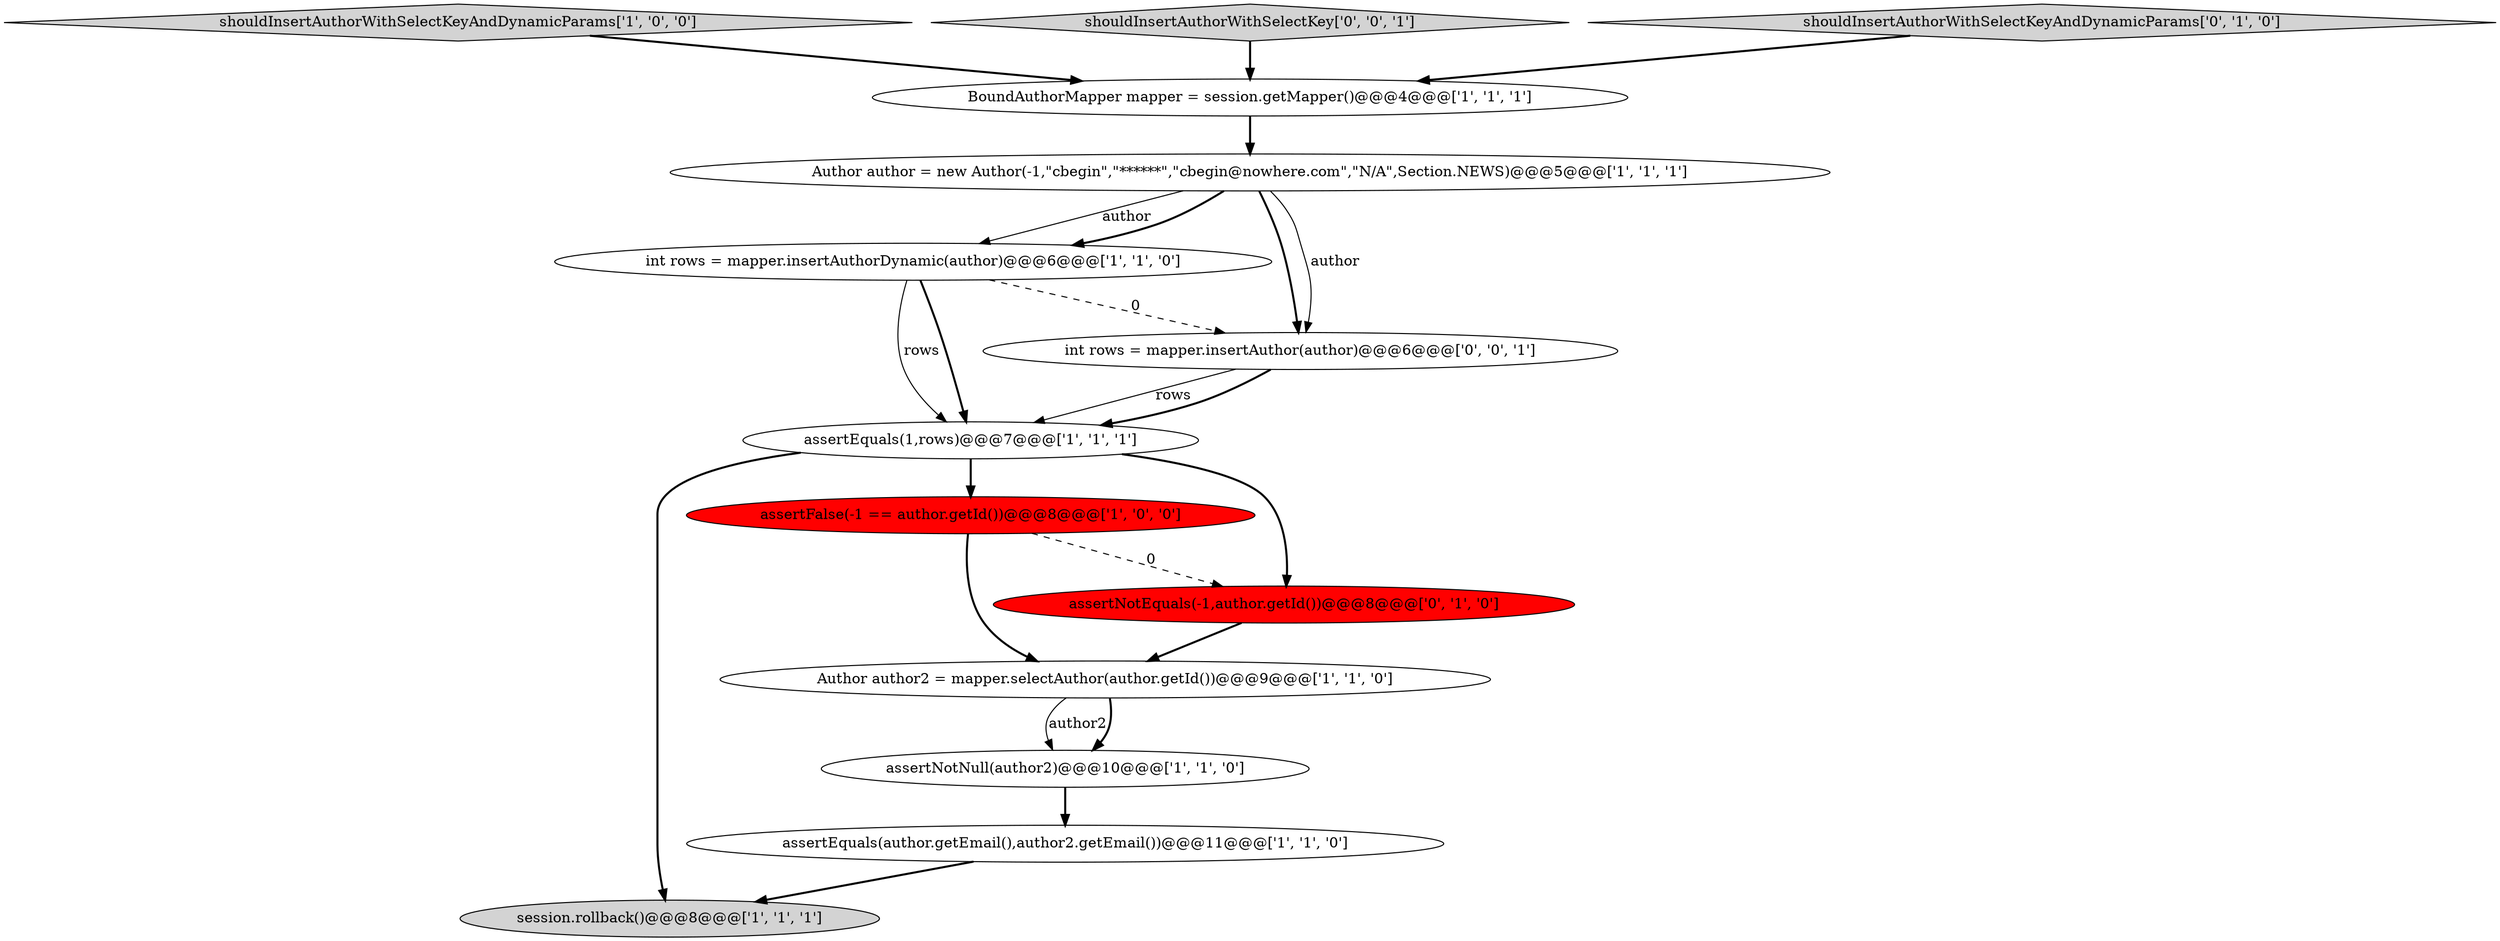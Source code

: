 digraph {
7 [style = filled, label = "shouldInsertAuthorWithSelectKeyAndDynamicParams['1', '0', '0']", fillcolor = lightgray, shape = diamond image = "AAA0AAABBB1BBB"];
1 [style = filled, label = "session.rollback()@@@8@@@['1', '1', '1']", fillcolor = lightgray, shape = ellipse image = "AAA0AAABBB1BBB"];
0 [style = filled, label = "assertNotNull(author2)@@@10@@@['1', '1', '0']", fillcolor = white, shape = ellipse image = "AAA0AAABBB1BBB"];
12 [style = filled, label = "shouldInsertAuthorWithSelectKey['0', '0', '1']", fillcolor = lightgray, shape = diamond image = "AAA0AAABBB3BBB"];
6 [style = filled, label = "BoundAuthorMapper mapper = session.getMapper()@@@4@@@['1', '1', '1']", fillcolor = white, shape = ellipse image = "AAA0AAABBB1BBB"];
5 [style = filled, label = "assertFalse(-1 == author.getId())@@@8@@@['1', '0', '0']", fillcolor = red, shape = ellipse image = "AAA1AAABBB1BBB"];
3 [style = filled, label = "assertEquals(1,rows)@@@7@@@['1', '1', '1']", fillcolor = white, shape = ellipse image = "AAA0AAABBB1BBB"];
9 [style = filled, label = "assertEquals(author.getEmail(),author2.getEmail())@@@11@@@['1', '1', '0']", fillcolor = white, shape = ellipse image = "AAA0AAABBB1BBB"];
8 [style = filled, label = "int rows = mapper.insertAuthorDynamic(author)@@@6@@@['1', '1', '0']", fillcolor = white, shape = ellipse image = "AAA0AAABBB1BBB"];
10 [style = filled, label = "shouldInsertAuthorWithSelectKeyAndDynamicParams['0', '1', '0']", fillcolor = lightgray, shape = diamond image = "AAA0AAABBB2BBB"];
4 [style = filled, label = "Author author = new Author(-1,\"cbegin\",\"******\",\"cbegin@nowhere.com\",\"N/A\",Section.NEWS)@@@5@@@['1', '1', '1']", fillcolor = white, shape = ellipse image = "AAA0AAABBB1BBB"];
13 [style = filled, label = "int rows = mapper.insertAuthor(author)@@@6@@@['0', '0', '1']", fillcolor = white, shape = ellipse image = "AAA0AAABBB3BBB"];
2 [style = filled, label = "Author author2 = mapper.selectAuthor(author.getId())@@@9@@@['1', '1', '0']", fillcolor = white, shape = ellipse image = "AAA0AAABBB1BBB"];
11 [style = filled, label = "assertNotEquals(-1,author.getId())@@@8@@@['0', '1', '0']", fillcolor = red, shape = ellipse image = "AAA1AAABBB2BBB"];
2->0 [style = solid, label="author2"];
0->9 [style = bold, label=""];
8->3 [style = solid, label="rows"];
3->1 [style = bold, label=""];
4->13 [style = bold, label=""];
13->3 [style = solid, label="rows"];
8->3 [style = bold, label=""];
3->11 [style = bold, label=""];
12->6 [style = bold, label=""];
10->6 [style = bold, label=""];
11->2 [style = bold, label=""];
8->13 [style = dashed, label="0"];
6->4 [style = bold, label=""];
5->2 [style = bold, label=""];
3->5 [style = bold, label=""];
2->0 [style = bold, label=""];
4->8 [style = solid, label="author"];
13->3 [style = bold, label=""];
5->11 [style = dashed, label="0"];
7->6 [style = bold, label=""];
4->8 [style = bold, label=""];
9->1 [style = bold, label=""];
4->13 [style = solid, label="author"];
}
